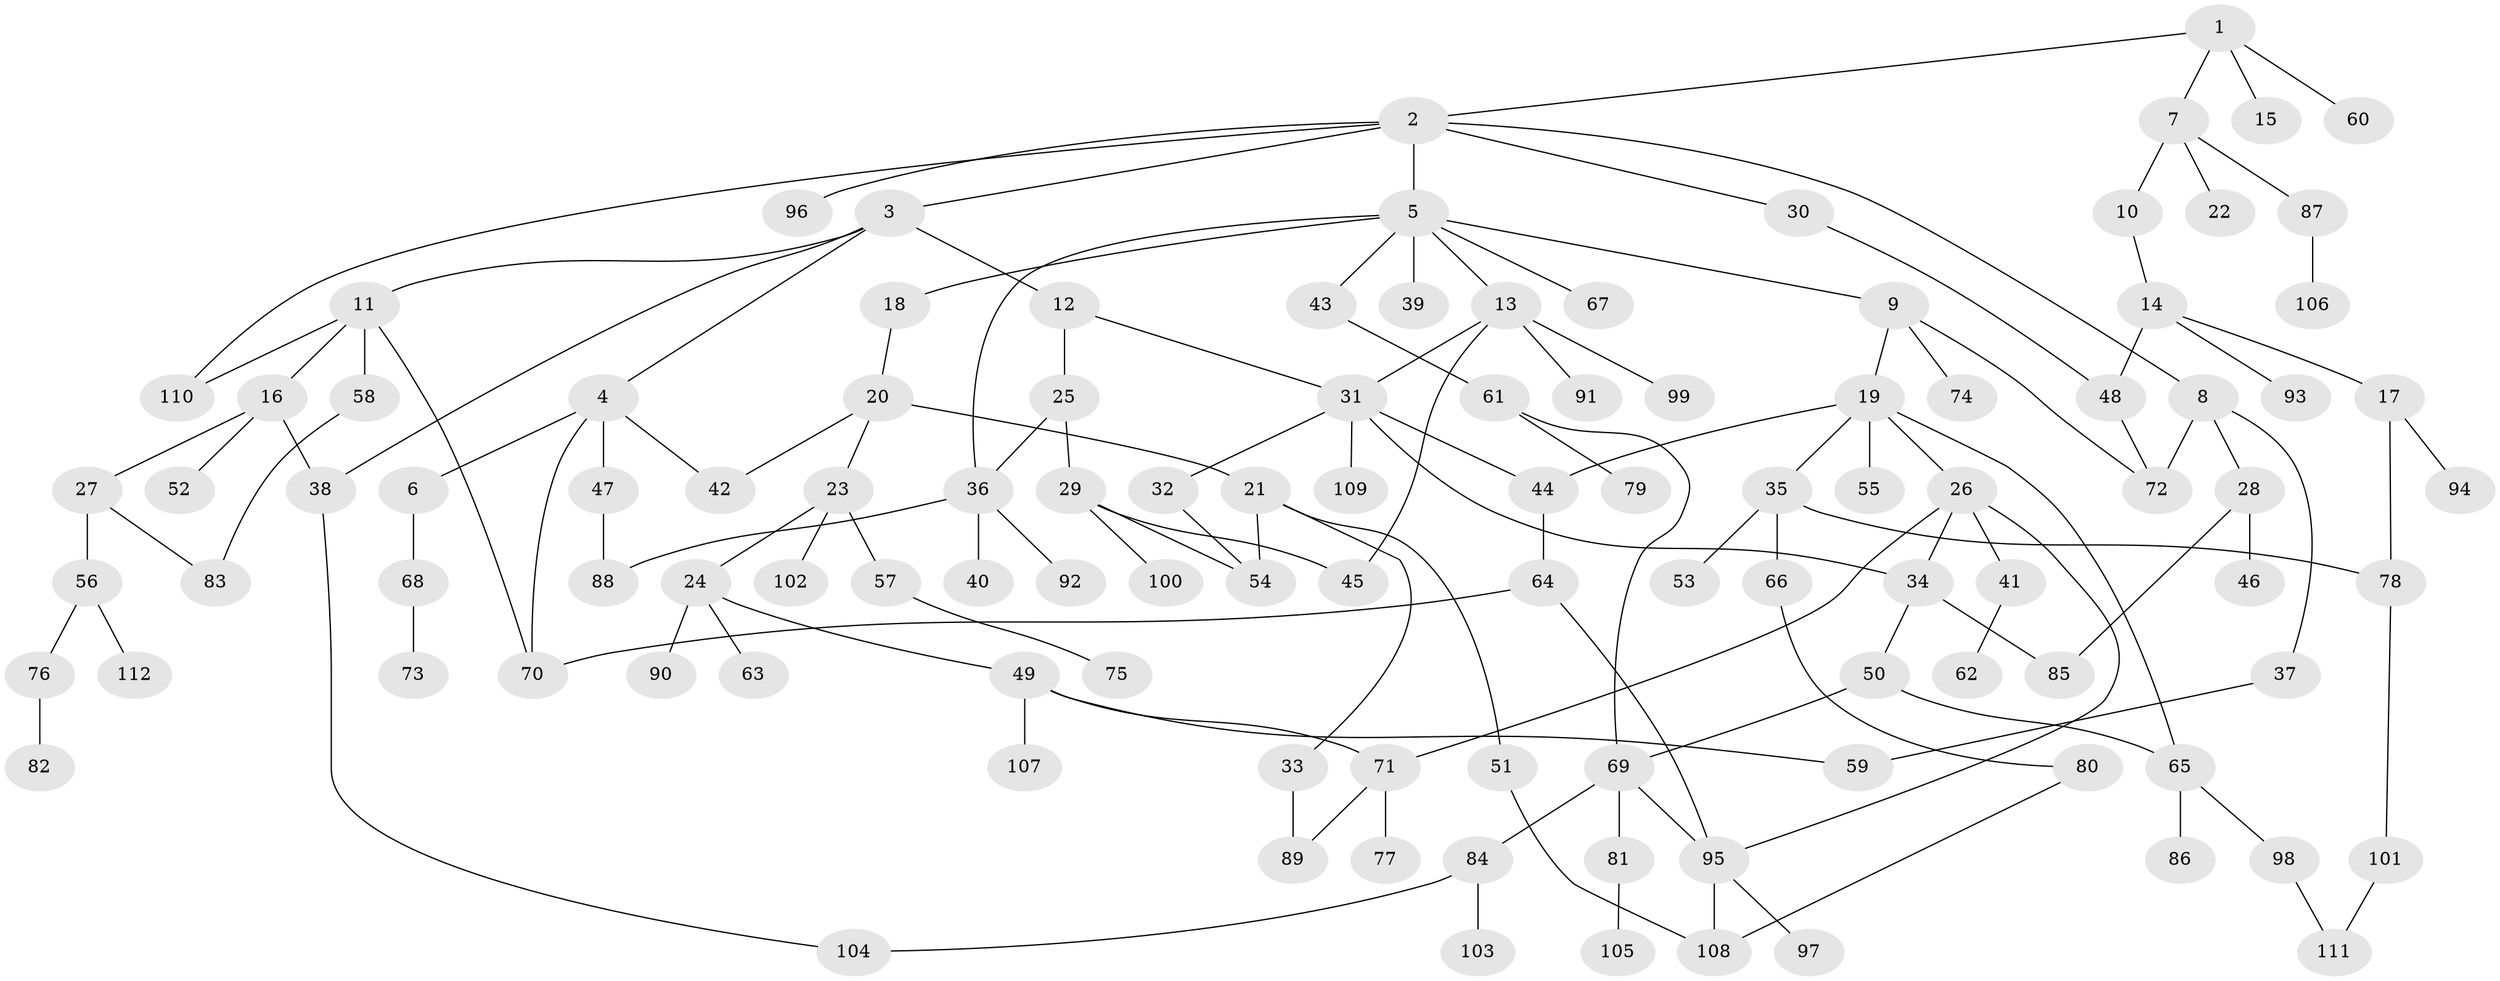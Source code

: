 // Generated by graph-tools (version 1.1) at 2025/25/03/09/25 03:25:26]
// undirected, 112 vertices, 141 edges
graph export_dot {
graph [start="1"]
  node [color=gray90,style=filled];
  1;
  2;
  3;
  4;
  5;
  6;
  7;
  8;
  9;
  10;
  11;
  12;
  13;
  14;
  15;
  16;
  17;
  18;
  19;
  20;
  21;
  22;
  23;
  24;
  25;
  26;
  27;
  28;
  29;
  30;
  31;
  32;
  33;
  34;
  35;
  36;
  37;
  38;
  39;
  40;
  41;
  42;
  43;
  44;
  45;
  46;
  47;
  48;
  49;
  50;
  51;
  52;
  53;
  54;
  55;
  56;
  57;
  58;
  59;
  60;
  61;
  62;
  63;
  64;
  65;
  66;
  67;
  68;
  69;
  70;
  71;
  72;
  73;
  74;
  75;
  76;
  77;
  78;
  79;
  80;
  81;
  82;
  83;
  84;
  85;
  86;
  87;
  88;
  89;
  90;
  91;
  92;
  93;
  94;
  95;
  96;
  97;
  98;
  99;
  100;
  101;
  102;
  103;
  104;
  105;
  106;
  107;
  108;
  109;
  110;
  111;
  112;
  1 -- 2;
  1 -- 7;
  1 -- 15;
  1 -- 60;
  2 -- 3;
  2 -- 5;
  2 -- 8;
  2 -- 30;
  2 -- 96;
  2 -- 110;
  3 -- 4;
  3 -- 11;
  3 -- 12;
  3 -- 38;
  4 -- 6;
  4 -- 47;
  4 -- 70;
  4 -- 42;
  5 -- 9;
  5 -- 13;
  5 -- 18;
  5 -- 39;
  5 -- 43;
  5 -- 67;
  5 -- 36;
  6 -- 68;
  7 -- 10;
  7 -- 22;
  7 -- 87;
  8 -- 28;
  8 -- 37;
  8 -- 72;
  9 -- 19;
  9 -- 74;
  9 -- 72;
  10 -- 14;
  11 -- 16;
  11 -- 58;
  11 -- 110;
  11 -- 70;
  12 -- 25;
  12 -- 31;
  13 -- 45;
  13 -- 91;
  13 -- 99;
  13 -- 31;
  14 -- 17;
  14 -- 48;
  14 -- 93;
  16 -- 27;
  16 -- 38;
  16 -- 52;
  17 -- 78;
  17 -- 94;
  18 -- 20;
  19 -- 26;
  19 -- 35;
  19 -- 44;
  19 -- 55;
  19 -- 65;
  20 -- 21;
  20 -- 23;
  20 -- 42;
  21 -- 33;
  21 -- 51;
  21 -- 54;
  23 -- 24;
  23 -- 57;
  23 -- 102;
  24 -- 49;
  24 -- 63;
  24 -- 90;
  25 -- 29;
  25 -- 36;
  26 -- 34;
  26 -- 41;
  26 -- 71;
  26 -- 95;
  27 -- 56;
  27 -- 83;
  28 -- 46;
  28 -- 85;
  29 -- 100;
  29 -- 45;
  29 -- 54;
  30 -- 48;
  31 -- 32;
  31 -- 109;
  31 -- 34;
  31 -- 44;
  32 -- 54;
  33 -- 89;
  34 -- 50;
  34 -- 85;
  35 -- 53;
  35 -- 66;
  35 -- 78;
  36 -- 40;
  36 -- 88;
  36 -- 92;
  37 -- 59;
  38 -- 104;
  41 -- 62;
  43 -- 61;
  44 -- 64;
  47 -- 88;
  48 -- 72;
  49 -- 71;
  49 -- 107;
  49 -- 59;
  50 -- 65;
  50 -- 69;
  51 -- 108;
  56 -- 76;
  56 -- 112;
  57 -- 75;
  58 -- 83;
  61 -- 69;
  61 -- 79;
  64 -- 70;
  64 -- 95;
  65 -- 86;
  65 -- 98;
  66 -- 80;
  68 -- 73;
  69 -- 81;
  69 -- 84;
  69 -- 95;
  71 -- 77;
  71 -- 89;
  76 -- 82;
  78 -- 101;
  80 -- 108;
  81 -- 105;
  84 -- 103;
  84 -- 104;
  87 -- 106;
  95 -- 97;
  95 -- 108;
  98 -- 111;
  101 -- 111;
}
